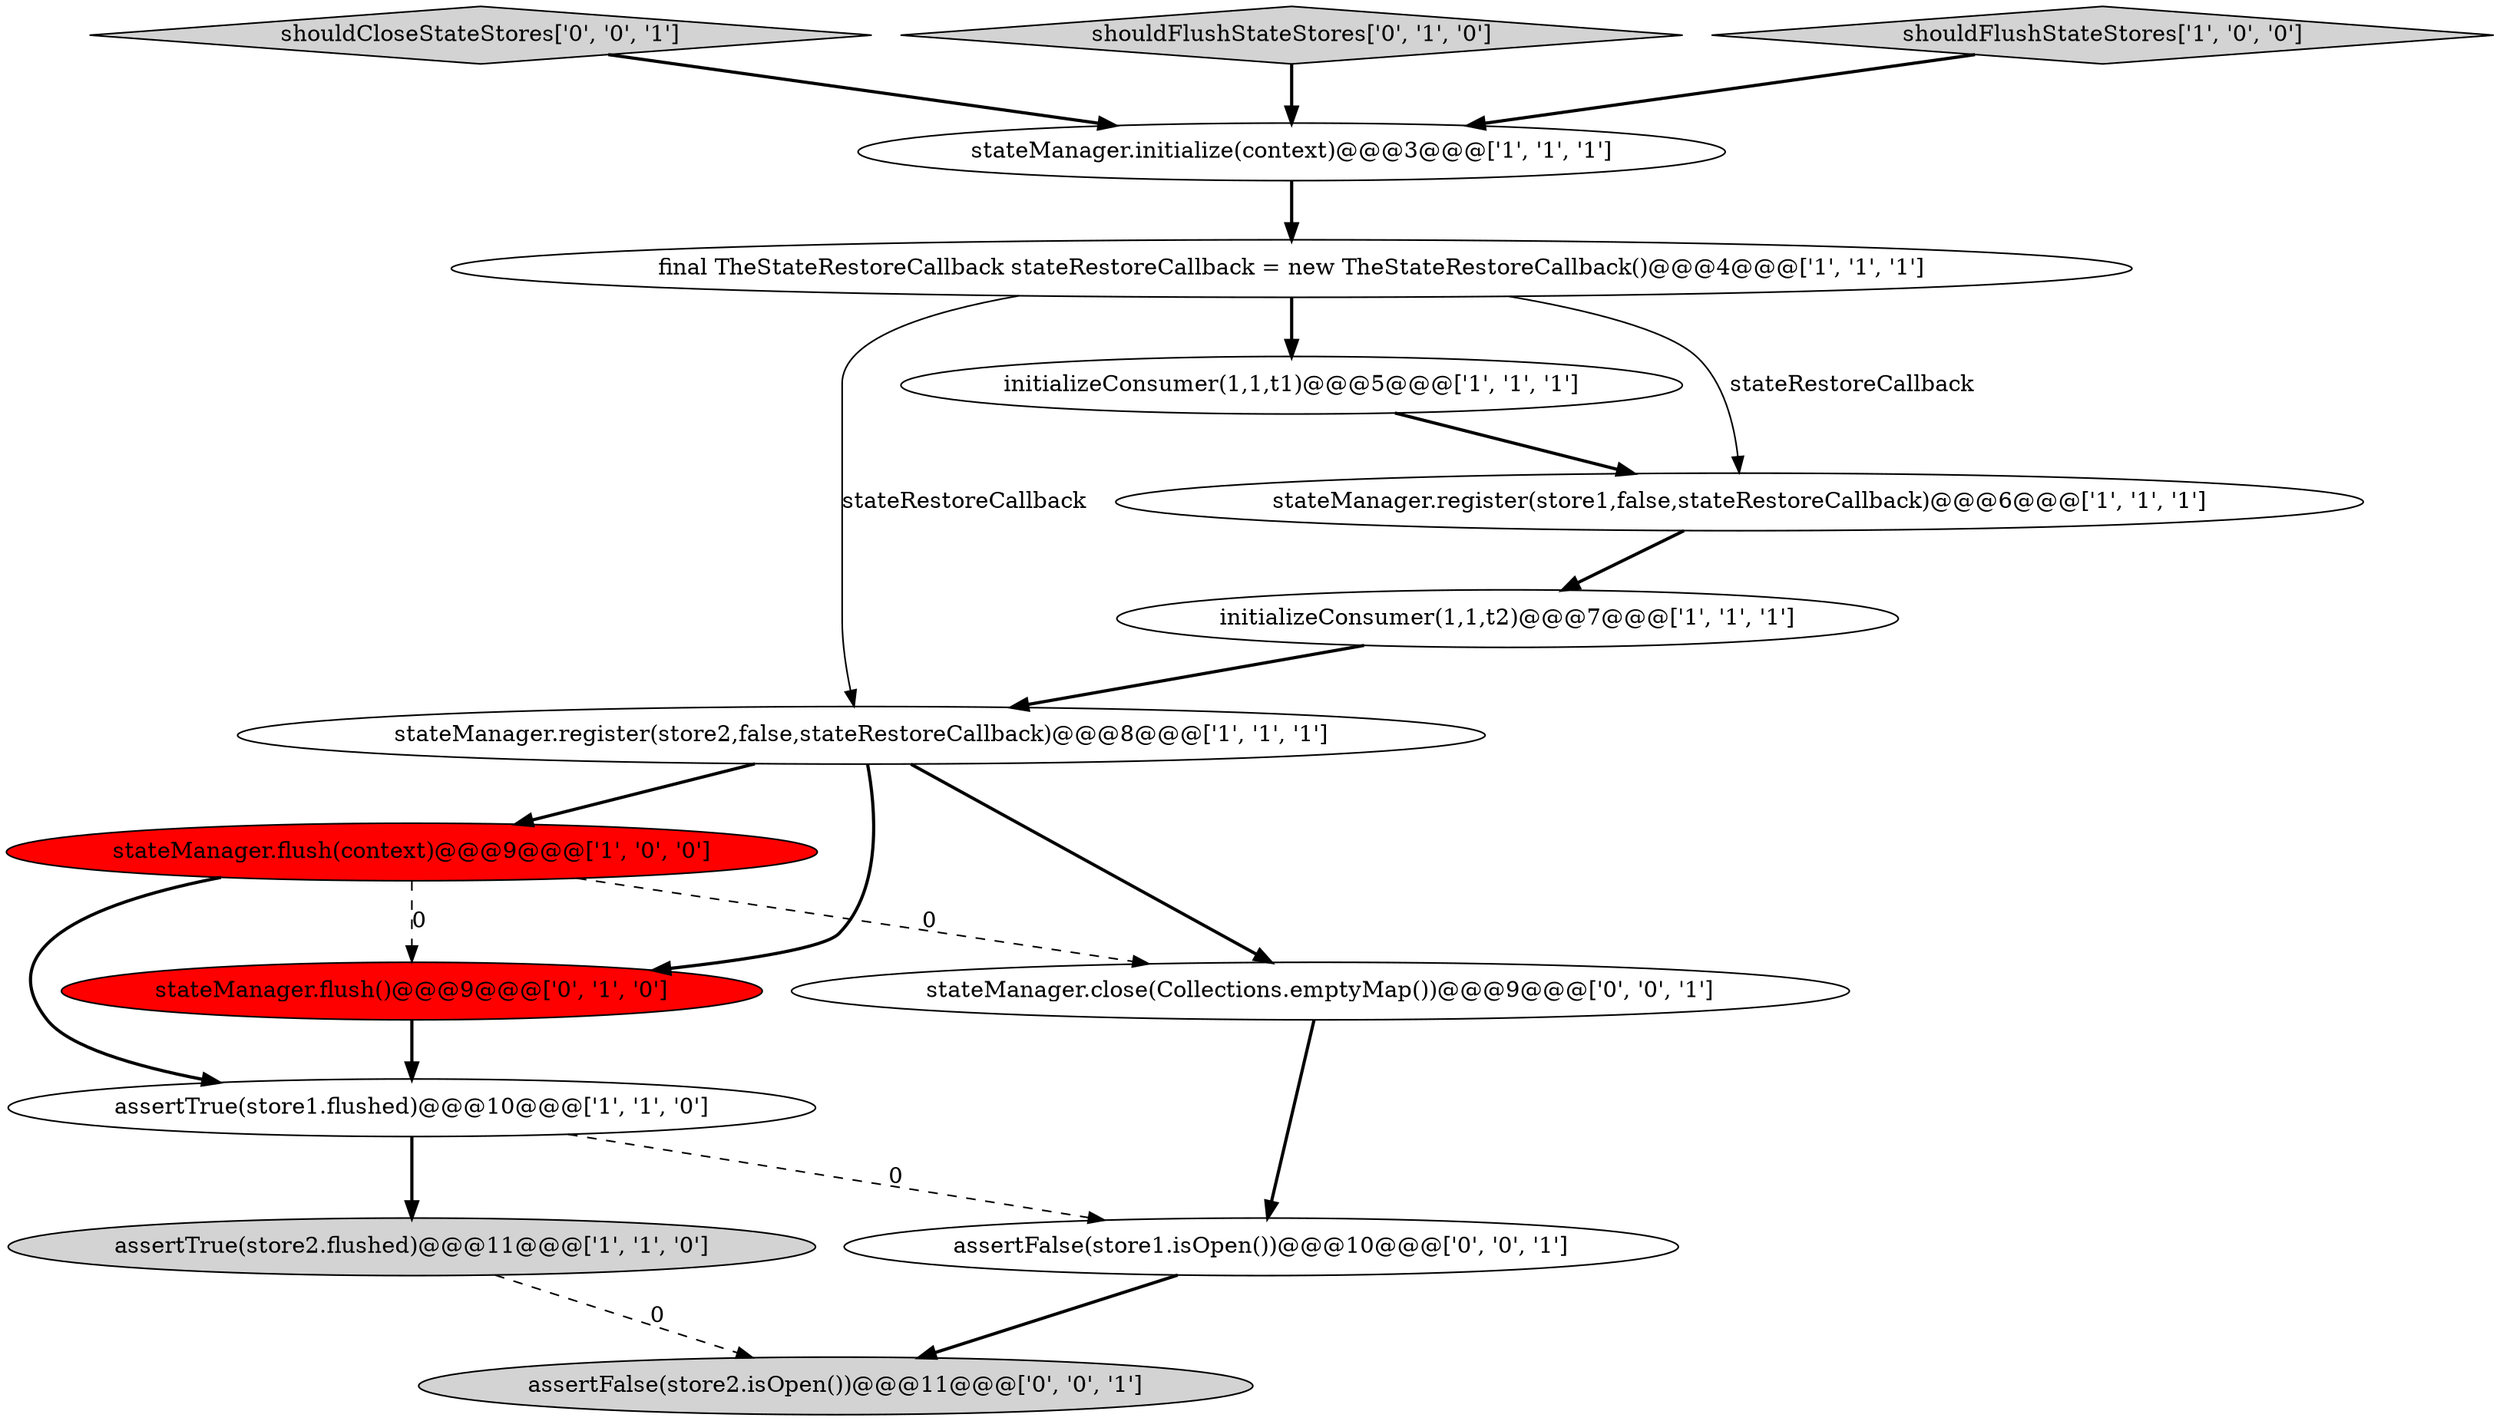 digraph {
5 [style = filled, label = "stateManager.flush(context)@@@9@@@['1', '0', '0']", fillcolor = red, shape = ellipse image = "AAA1AAABBB1BBB"];
15 [style = filled, label = "stateManager.close(Collections.emptyMap())@@@9@@@['0', '0', '1']", fillcolor = white, shape = ellipse image = "AAA0AAABBB3BBB"];
13 [style = filled, label = "shouldCloseStateStores['0', '0', '1']", fillcolor = lightgray, shape = diamond image = "AAA0AAABBB3BBB"];
9 [style = filled, label = "final TheStateRestoreCallback stateRestoreCallback = new TheStateRestoreCallback()@@@4@@@['1', '1', '1']", fillcolor = white, shape = ellipse image = "AAA0AAABBB1BBB"];
4 [style = filled, label = "stateManager.register(store2,false,stateRestoreCallback)@@@8@@@['1', '1', '1']", fillcolor = white, shape = ellipse image = "AAA0AAABBB1BBB"];
8 [style = filled, label = "initializeConsumer(1,1,t2)@@@7@@@['1', '1', '1']", fillcolor = white, shape = ellipse image = "AAA0AAABBB1BBB"];
2 [style = filled, label = "assertTrue(store1.flushed)@@@10@@@['1', '1', '0']", fillcolor = white, shape = ellipse image = "AAA0AAABBB1BBB"];
0 [style = filled, label = "assertTrue(store2.flushed)@@@11@@@['1', '1', '0']", fillcolor = lightgray, shape = ellipse image = "AAA0AAABBB1BBB"];
3 [style = filled, label = "stateManager.register(store1,false,stateRestoreCallback)@@@6@@@['1', '1', '1']", fillcolor = white, shape = ellipse image = "AAA0AAABBB1BBB"];
10 [style = filled, label = "stateManager.flush()@@@9@@@['0', '1', '0']", fillcolor = red, shape = ellipse image = "AAA1AAABBB2BBB"];
11 [style = filled, label = "shouldFlushStateStores['0', '1', '0']", fillcolor = lightgray, shape = diamond image = "AAA0AAABBB2BBB"];
1 [style = filled, label = "stateManager.initialize(context)@@@3@@@['1', '1', '1']", fillcolor = white, shape = ellipse image = "AAA0AAABBB1BBB"];
12 [style = filled, label = "assertFalse(store2.isOpen())@@@11@@@['0', '0', '1']", fillcolor = lightgray, shape = ellipse image = "AAA0AAABBB3BBB"];
6 [style = filled, label = "shouldFlushStateStores['1', '0', '0']", fillcolor = lightgray, shape = diamond image = "AAA0AAABBB1BBB"];
14 [style = filled, label = "assertFalse(store1.isOpen())@@@10@@@['0', '0', '1']", fillcolor = white, shape = ellipse image = "AAA0AAABBB3BBB"];
7 [style = filled, label = "initializeConsumer(1,1,t1)@@@5@@@['1', '1', '1']", fillcolor = white, shape = ellipse image = "AAA0AAABBB1BBB"];
4->10 [style = bold, label=""];
9->3 [style = solid, label="stateRestoreCallback"];
15->14 [style = bold, label=""];
11->1 [style = bold, label=""];
4->15 [style = bold, label=""];
0->12 [style = dashed, label="0"];
9->7 [style = bold, label=""];
9->4 [style = solid, label="stateRestoreCallback"];
7->3 [style = bold, label=""];
1->9 [style = bold, label=""];
13->1 [style = bold, label=""];
6->1 [style = bold, label=""];
5->2 [style = bold, label=""];
2->0 [style = bold, label=""];
2->14 [style = dashed, label="0"];
5->10 [style = dashed, label="0"];
3->8 [style = bold, label=""];
14->12 [style = bold, label=""];
10->2 [style = bold, label=""];
8->4 [style = bold, label=""];
5->15 [style = dashed, label="0"];
4->5 [style = bold, label=""];
}
